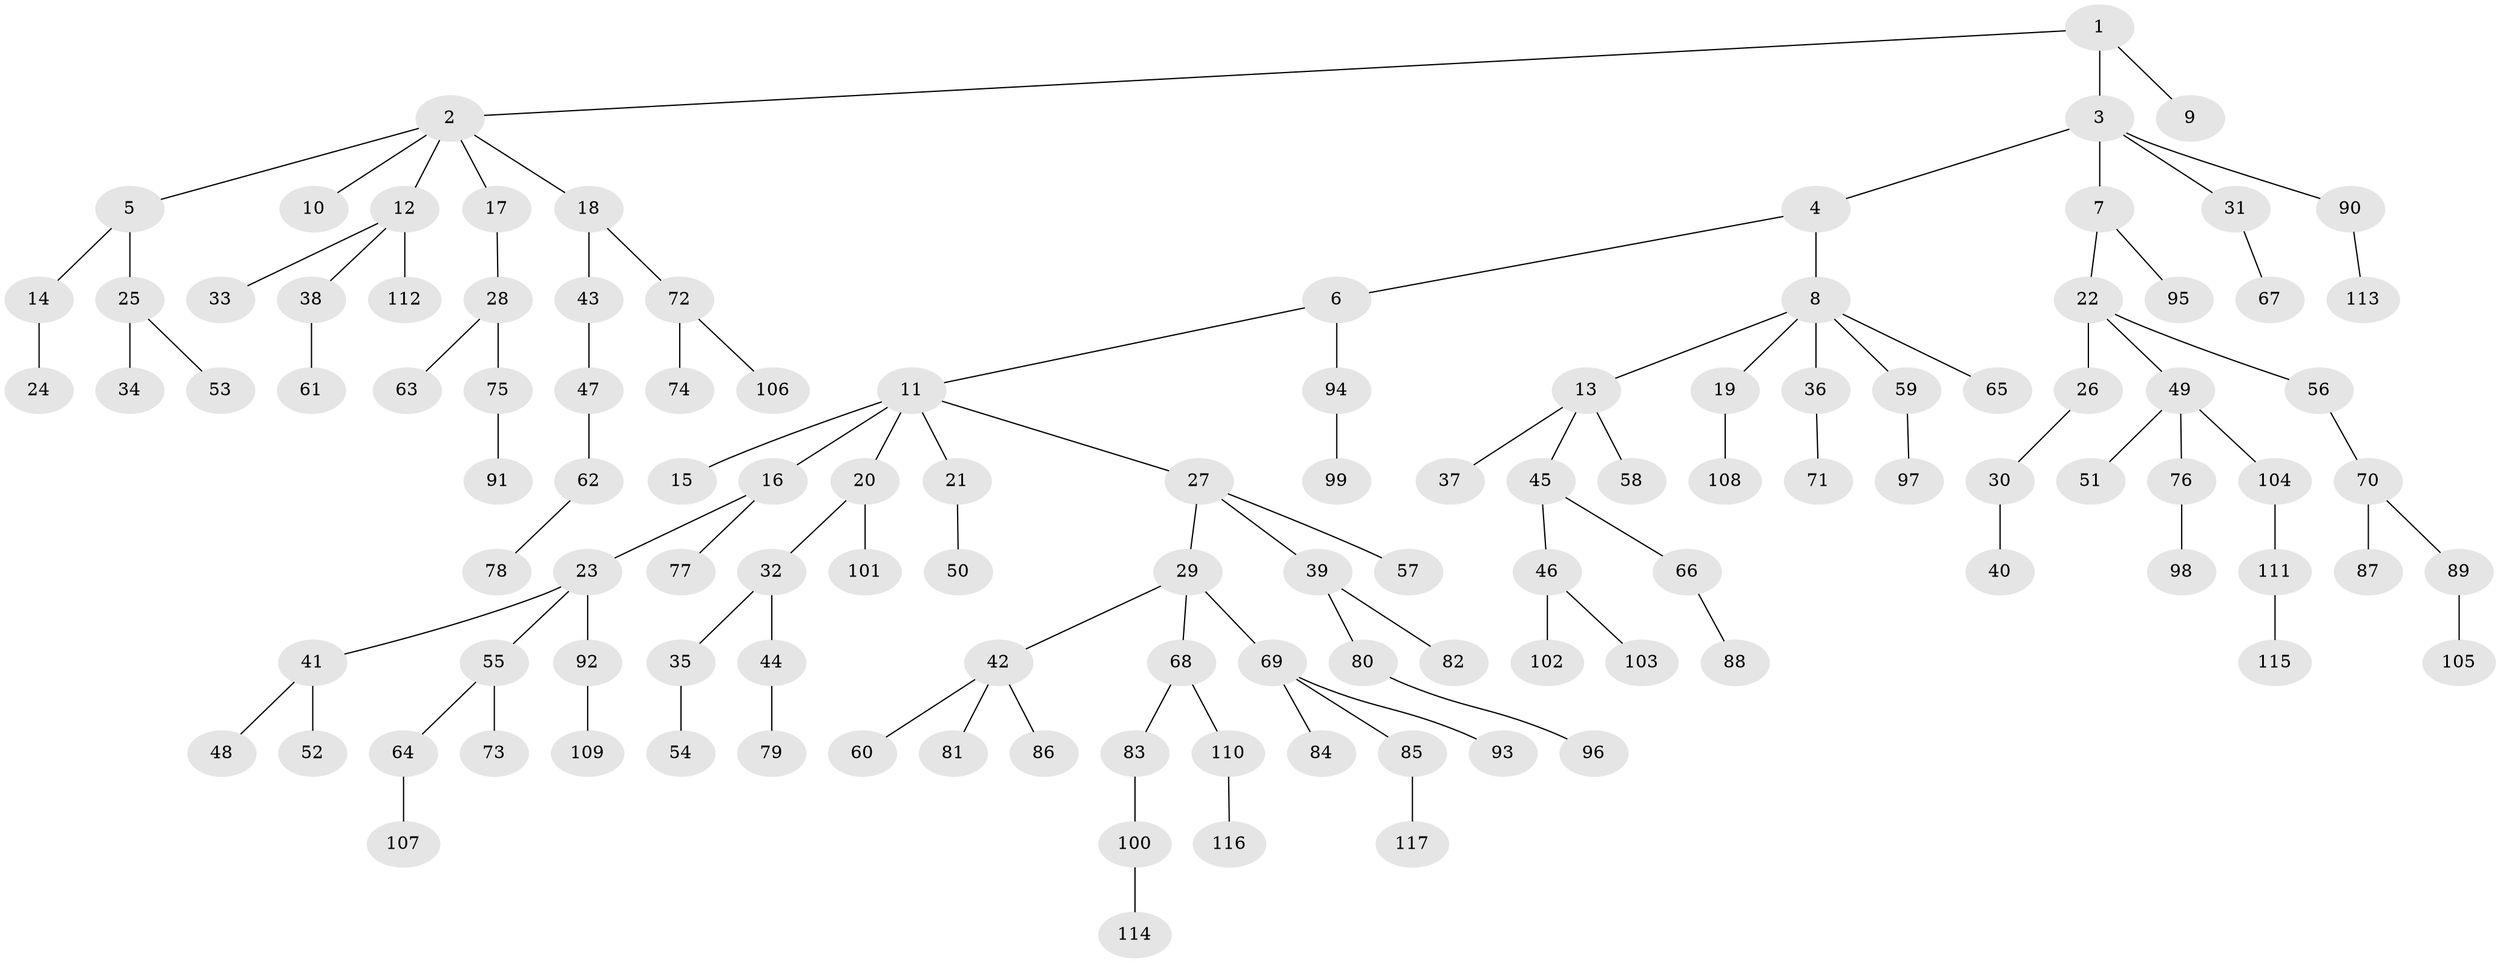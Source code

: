 // Generated by graph-tools (version 1.1) at 2025/15/03/09/25 04:15:40]
// undirected, 117 vertices, 116 edges
graph export_dot {
graph [start="1"]
  node [color=gray90,style=filled];
  1;
  2;
  3;
  4;
  5;
  6;
  7;
  8;
  9;
  10;
  11;
  12;
  13;
  14;
  15;
  16;
  17;
  18;
  19;
  20;
  21;
  22;
  23;
  24;
  25;
  26;
  27;
  28;
  29;
  30;
  31;
  32;
  33;
  34;
  35;
  36;
  37;
  38;
  39;
  40;
  41;
  42;
  43;
  44;
  45;
  46;
  47;
  48;
  49;
  50;
  51;
  52;
  53;
  54;
  55;
  56;
  57;
  58;
  59;
  60;
  61;
  62;
  63;
  64;
  65;
  66;
  67;
  68;
  69;
  70;
  71;
  72;
  73;
  74;
  75;
  76;
  77;
  78;
  79;
  80;
  81;
  82;
  83;
  84;
  85;
  86;
  87;
  88;
  89;
  90;
  91;
  92;
  93;
  94;
  95;
  96;
  97;
  98;
  99;
  100;
  101;
  102;
  103;
  104;
  105;
  106;
  107;
  108;
  109;
  110;
  111;
  112;
  113;
  114;
  115;
  116;
  117;
  1 -- 2;
  1 -- 3;
  1 -- 9;
  2 -- 5;
  2 -- 10;
  2 -- 12;
  2 -- 17;
  2 -- 18;
  3 -- 4;
  3 -- 7;
  3 -- 31;
  3 -- 90;
  4 -- 6;
  4 -- 8;
  5 -- 14;
  5 -- 25;
  6 -- 11;
  6 -- 94;
  7 -- 22;
  7 -- 95;
  8 -- 13;
  8 -- 19;
  8 -- 36;
  8 -- 59;
  8 -- 65;
  11 -- 15;
  11 -- 16;
  11 -- 20;
  11 -- 21;
  11 -- 27;
  12 -- 33;
  12 -- 38;
  12 -- 112;
  13 -- 37;
  13 -- 45;
  13 -- 58;
  14 -- 24;
  16 -- 23;
  16 -- 77;
  17 -- 28;
  18 -- 43;
  18 -- 72;
  19 -- 108;
  20 -- 32;
  20 -- 101;
  21 -- 50;
  22 -- 26;
  22 -- 49;
  22 -- 56;
  23 -- 41;
  23 -- 55;
  23 -- 92;
  25 -- 34;
  25 -- 53;
  26 -- 30;
  27 -- 29;
  27 -- 39;
  27 -- 57;
  28 -- 63;
  28 -- 75;
  29 -- 42;
  29 -- 68;
  29 -- 69;
  30 -- 40;
  31 -- 67;
  32 -- 35;
  32 -- 44;
  35 -- 54;
  36 -- 71;
  38 -- 61;
  39 -- 80;
  39 -- 82;
  41 -- 48;
  41 -- 52;
  42 -- 60;
  42 -- 81;
  42 -- 86;
  43 -- 47;
  44 -- 79;
  45 -- 46;
  45 -- 66;
  46 -- 102;
  46 -- 103;
  47 -- 62;
  49 -- 51;
  49 -- 76;
  49 -- 104;
  55 -- 64;
  55 -- 73;
  56 -- 70;
  59 -- 97;
  62 -- 78;
  64 -- 107;
  66 -- 88;
  68 -- 83;
  68 -- 110;
  69 -- 84;
  69 -- 85;
  69 -- 93;
  70 -- 87;
  70 -- 89;
  72 -- 74;
  72 -- 106;
  75 -- 91;
  76 -- 98;
  80 -- 96;
  83 -- 100;
  85 -- 117;
  89 -- 105;
  90 -- 113;
  92 -- 109;
  94 -- 99;
  100 -- 114;
  104 -- 111;
  110 -- 116;
  111 -- 115;
}
